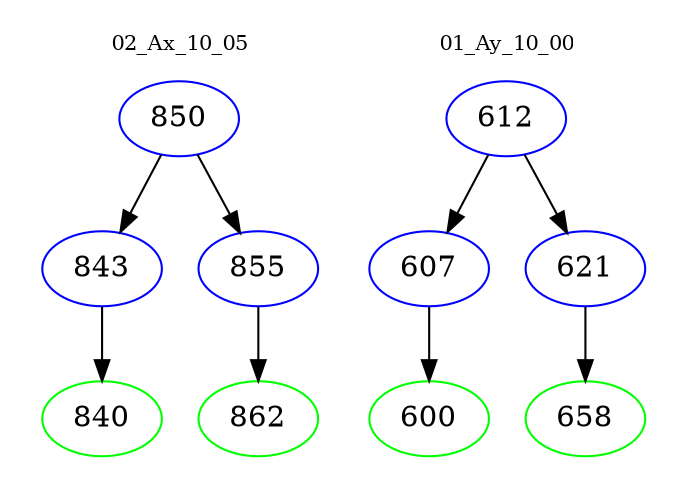 digraph{
subgraph cluster_0 {
color = white
label = "02_Ax_10_05";
fontsize=10;
T0_850 [label="850", color="blue"]
T0_850 -> T0_843 [color="black"]
T0_843 [label="843", color="blue"]
T0_843 -> T0_840 [color="black"]
T0_840 [label="840", color="green"]
T0_850 -> T0_855 [color="black"]
T0_855 [label="855", color="blue"]
T0_855 -> T0_862 [color="black"]
T0_862 [label="862", color="green"]
}
subgraph cluster_1 {
color = white
label = "01_Ay_10_00";
fontsize=10;
T1_612 [label="612", color="blue"]
T1_612 -> T1_607 [color="black"]
T1_607 [label="607", color="blue"]
T1_607 -> T1_600 [color="black"]
T1_600 [label="600", color="green"]
T1_612 -> T1_621 [color="black"]
T1_621 [label="621", color="blue"]
T1_621 -> T1_658 [color="black"]
T1_658 [label="658", color="green"]
}
}
